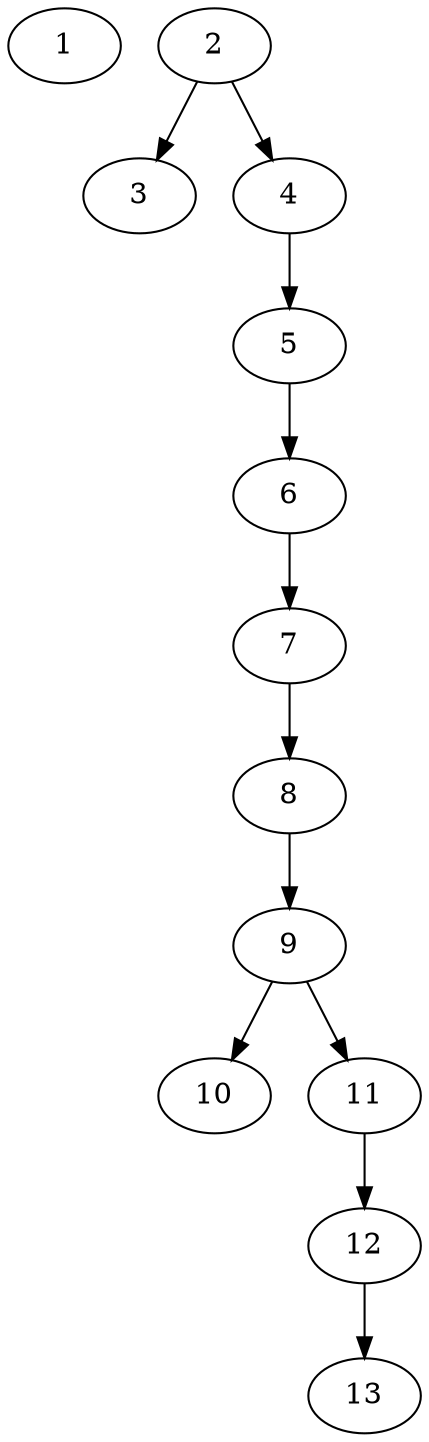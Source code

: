 // DAG (tier=1-easy, mode=compute, n=13, ccr=0.292, fat=0.353, density=0.397, regular=0.772, jump=0.038, mindata=262144, maxdata=2097152)
// DAG automatically generated by daggen at Sun Aug 24 16:33:32 2025
// /home/ermia/Project/Environments/daggen/bin/daggen --dot --ccr 0.292 --fat 0.353 --regular 0.772 --density 0.397 --jump 0.038 --mindata 262144 --maxdata 2097152 -n 13 
digraph G {
  1 [size="2087101767937425408", alpha="0.08", expect_size="1043550883968712704"]
  2 [size="32674861070185320", alpha="0.16", expect_size="16337430535092660"]
  2 -> 3 [size ="20703428476928"]
  2 -> 4 [size ="20703428476928"]
  3 [size="13891322470230116", alpha="0.08", expect_size="6945661235115058"]
  4 [size="7434787478290038784", alpha="0.03", expect_size="3717393739145019392"]
  4 -> 5 [size ="30474437132288"]
  5 [size="360898226579538", alpha="0.04", expect_size="180449113289769"]
  5 -> 6 [size ="12383472844800"]
  6 [size="2310840153105886", alpha="0.07", expect_size="1155420076552943"]
  6 -> 7 [size ="4870794903552"]
  7 [size="5749817567588507", alpha="0.10", expect_size="2874908783794253"]
  7 -> 8 [size ="4324528750592"]
  8 [size="63416135332335", alpha="0.12", expect_size="31708067666167"]
  8 -> 9 [size ="1069119700992"]
  9 [size="117269091265282048", alpha="0.17", expect_size="58634545632641024"]
  9 -> 10 [size ="1916662710272"]
  9 -> 11 [size ="1916662710272"]
  10 [size="2694996714791632896", alpha="0.19", expect_size="1347498357395816448"]
  11 [size="2088172822122552", alpha="0.00", expect_size="1044086411061276"]
  11 -> 12 [size ="1342177280000"]
  12 [size="882089078740532", alpha="0.03", expect_size="441044539370266"]
  12 -> 13 [size ="15242973151232"]
  13 [size="204532169758816", alpha="0.11", expect_size="102266084879408"]
}